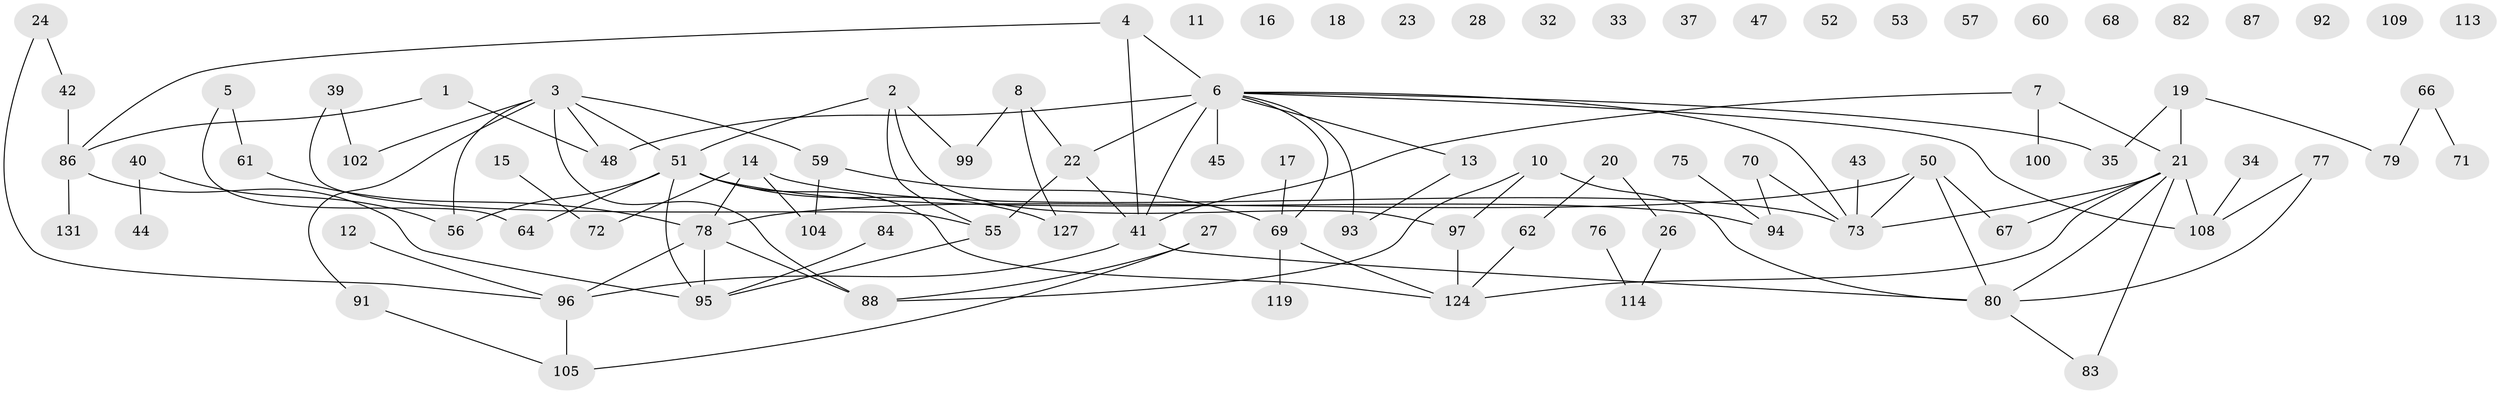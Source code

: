 // original degree distribution, {1: 0.18181818181818182, 4: 0.10606060606060606, 3: 0.19696969696969696, 2: 0.2878787878787879, 8: 0.007575757575757576, 0: 0.13636363636363635, 5: 0.05303030303030303, 6: 0.022727272727272728, 7: 0.007575757575757576}
// Generated by graph-tools (version 1.1) at 2025/16/03/04/25 18:16:47]
// undirected, 92 vertices, 107 edges
graph export_dot {
graph [start="1"]
  node [color=gray90,style=filled];
  1 [super="+130"];
  2 [super="+115"];
  3 [super="+58+49"];
  4;
  5;
  6 [super="+122+54+29+30+98"];
  7 [super="+9"];
  8 [super="+89"];
  10 [super="+121"];
  11;
  12;
  13 [super="+112"];
  14 [super="+111+128"];
  15;
  16 [super="+125"];
  17;
  18;
  19 [super="+63"];
  20;
  21 [super="+103+31+25"];
  22;
  23;
  24 [super="+132"];
  26;
  27 [super="+118"];
  28;
  32;
  33;
  34;
  35 [super="+36"];
  37;
  39 [super="+126"];
  40;
  41 [super="+46"];
  42;
  43;
  44 [super="+107"];
  45;
  47;
  48;
  50;
  51 [super="+81"];
  52;
  53;
  55;
  56 [super="+129"];
  57;
  59;
  60;
  61;
  62;
  64 [super="+110"];
  66;
  67;
  68;
  69;
  70;
  71;
  72;
  73 [super="+74"];
  75;
  76;
  77;
  78 [super="+85"];
  79;
  80;
  82;
  83;
  84;
  86;
  87;
  88;
  91;
  92;
  93;
  94;
  95;
  96;
  97 [super="+101"];
  99;
  100;
  102;
  104 [super="+116"];
  105 [super="+106"];
  108;
  109;
  113;
  114;
  119;
  124;
  127;
  131;
  1 -- 48;
  1 -- 86;
  2 -- 55;
  2 -- 99;
  2 -- 97;
  2 -- 51;
  3 -- 88;
  3 -- 48;
  3 -- 102;
  3 -- 56;
  3 -- 59;
  3 -- 51;
  3 -- 91;
  4 -- 41;
  4 -- 86;
  4 -- 6;
  5 -- 61;
  5 -- 64;
  6 -- 93;
  6 -- 69;
  6 -- 45;
  6 -- 13;
  6 -- 48;
  6 -- 35;
  6 -- 41 [weight=3];
  6 -- 108;
  6 -- 73;
  6 -- 22;
  7 -- 100;
  7 -- 41;
  7 -- 21;
  8 -- 99;
  8 -- 22;
  8 -- 127;
  10 -- 80;
  10 -- 88;
  10 -- 97;
  12 -- 96;
  13 -- 93;
  14 -- 104;
  14 -- 72;
  14 -- 78;
  14 -- 73;
  15 -- 72;
  17 -- 69;
  19 -- 21 [weight=2];
  19 -- 35;
  19 -- 79;
  20 -- 26;
  20 -- 62;
  21 -- 83;
  21 -- 80;
  21 -- 67;
  21 -- 108;
  21 -- 73;
  21 -- 124;
  22 -- 41;
  22 -- 55;
  24 -- 42;
  24 -- 96;
  26 -- 114;
  27 -- 88;
  27 -- 105;
  34 -- 108;
  39 -- 102;
  39 -- 55;
  40 -- 44;
  40 -- 56;
  41 -- 80;
  41 -- 96;
  42 -- 86;
  43 -- 73;
  50 -- 67;
  50 -- 78;
  50 -- 80;
  50 -- 73;
  51 -- 64;
  51 -- 95;
  51 -- 56;
  51 -- 124;
  51 -- 94;
  51 -- 127;
  55 -- 95;
  59 -- 69;
  59 -- 104;
  61 -- 78;
  62 -- 124;
  66 -- 71;
  66 -- 79;
  69 -- 119;
  69 -- 124;
  70 -- 73;
  70 -- 94;
  75 -- 94;
  76 -- 114;
  77 -- 80;
  77 -- 108;
  78 -- 88;
  78 -- 96;
  78 -- 95;
  80 -- 83;
  84 -- 95;
  86 -- 95;
  86 -- 131;
  91 -- 105;
  96 -- 105;
  97 -- 124;
}
